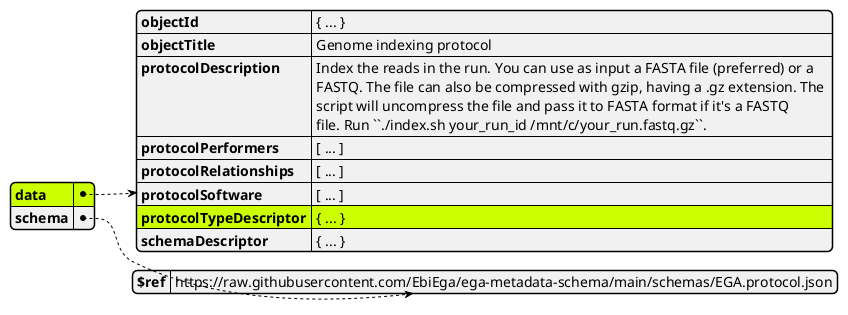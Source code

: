 @startjson
#highlight "data" / "protocolTypeDescriptor" / "protocolSubtype" / "termId"
#highlight "data"
#highlight "data" / "protocolTypeDescriptor"
#highlight "data" / "protocolTypeDescriptor" / "protocolSubtype"

{
    "data": {
        "objectId": "{ ... }",
        "objectTitle": "Genome indexing protocol",
        "protocolDescription": "Index the reads in the run. You can use as input a FASTA file (preferred) or a \\nFASTQ. The file can also be compressed with gzip, having a .gz extension. The \\nscript will uncompress the file and pass it to FASTA format if it's a FASTQ \\nfile. Run ``./index.sh your_run_id /mnt/c/your_run.fastq.gz``.",
        "protocolPerformers": "[ ... ]",
        "protocolRelationships": "[ ... ]",
        "protocolSoftware": "[ ... ]",
        "protocolTypeDescriptor": "{ ... }",
        "schemaDescriptor": "{ ... }"
    },
    "schema": {
        "$ref": "https://raw.githubusercontent.com/EbiEga/ega-metadata-schema/main/schemas/EGA.protocol.json"
    }
}
@endjson